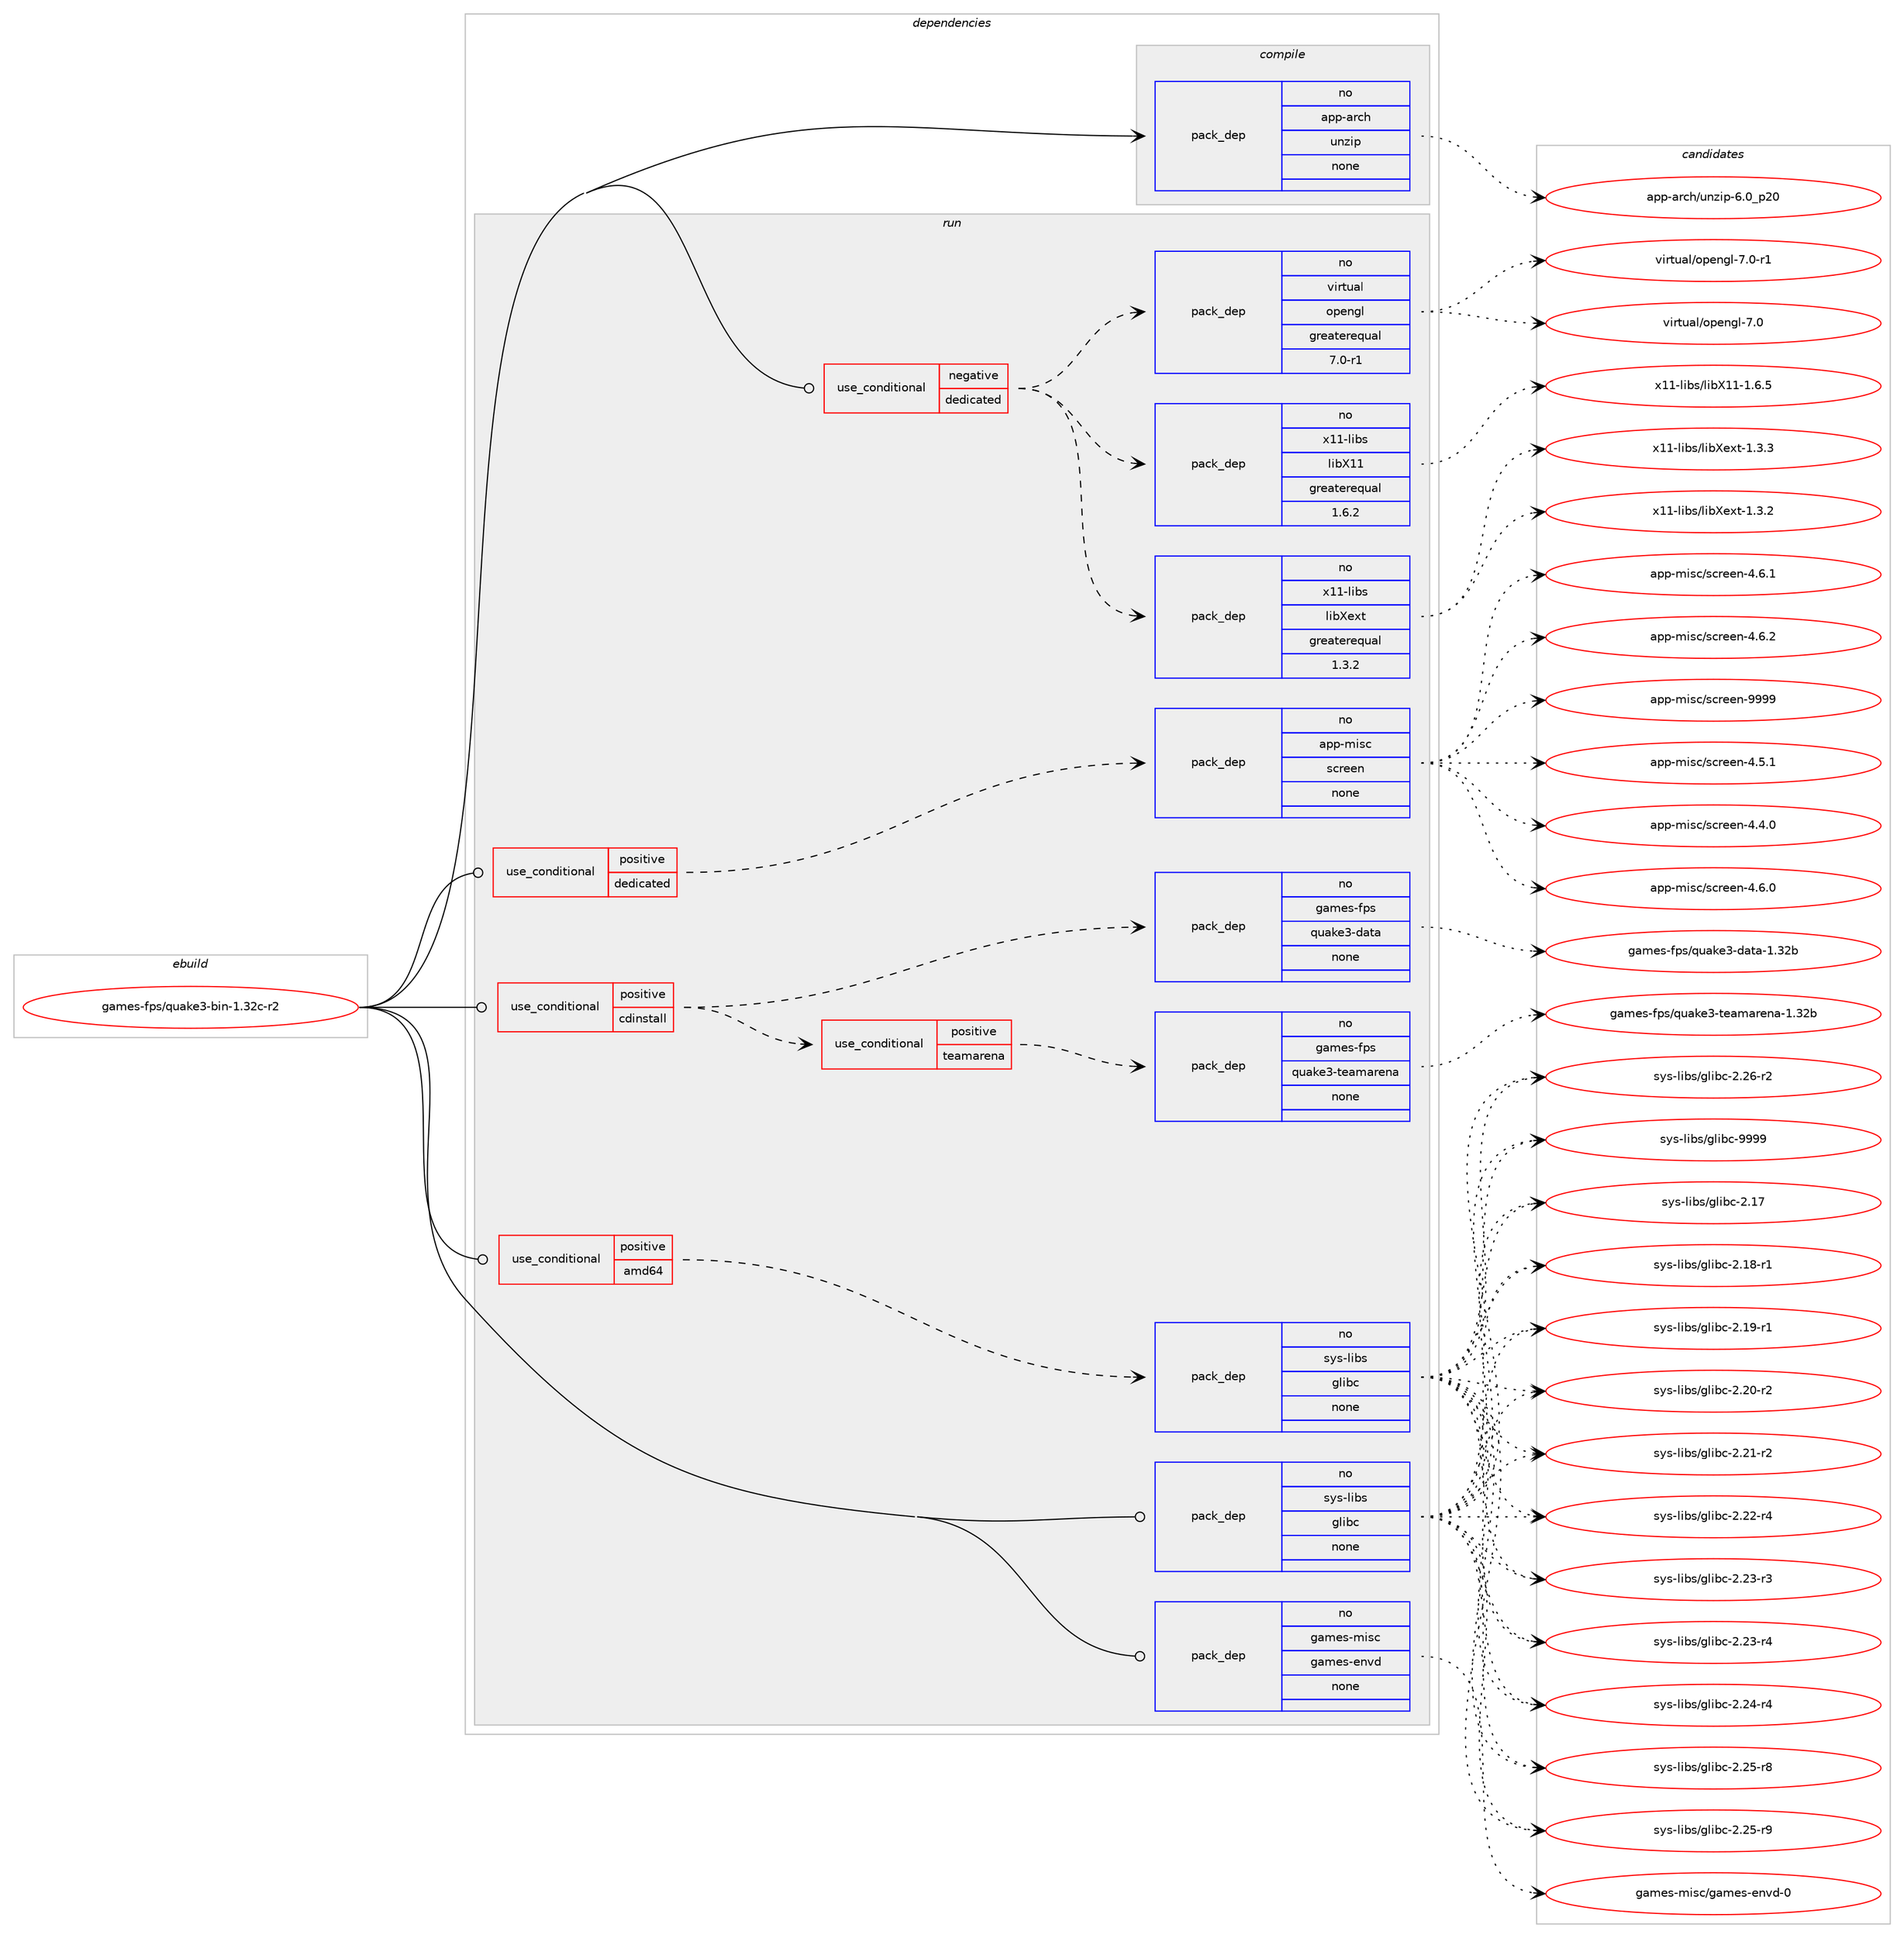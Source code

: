 digraph prolog {

# *************
# Graph options
# *************

newrank=true;
concentrate=true;
compound=true;
graph [rankdir=LR,fontname=Helvetica,fontsize=10,ranksep=1.5];#, ranksep=2.5, nodesep=0.2];
edge  [arrowhead=vee];
node  [fontname=Helvetica,fontsize=10];

# **********
# The ebuild
# **********

subgraph cluster_leftcol {
color=gray;
rank=same;
label=<<i>ebuild</i>>;
id [label="games-fps/quake3-bin-1.32c-r2", color=red, width=4, href="../games-fps/quake3-bin-1.32c-r2.svg"];
}

# ****************
# The dependencies
# ****************

subgraph cluster_midcol {
color=gray;
label=<<i>dependencies</i>>;
subgraph cluster_compile {
fillcolor="#eeeeee";
style=filled;
label=<<i>compile</i>>;
subgraph pack213906 {
dependency298918 [label=<<TABLE BORDER="0" CELLBORDER="1" CELLSPACING="0" CELLPADDING="4" WIDTH="220"><TR><TD ROWSPAN="6" CELLPADDING="30">pack_dep</TD></TR><TR><TD WIDTH="110">no</TD></TR><TR><TD>app-arch</TD></TR><TR><TD>unzip</TD></TR><TR><TD>none</TD></TR><TR><TD></TD></TR></TABLE>>, shape=none, color=blue];
}
id:e -> dependency298918:w [weight=20,style="solid",arrowhead="vee"];
}
subgraph cluster_compileandrun {
fillcolor="#eeeeee";
style=filled;
label=<<i>compile and run</i>>;
}
subgraph cluster_run {
fillcolor="#eeeeee";
style=filled;
label=<<i>run</i>>;
subgraph cond80469 {
dependency298919 [label=<<TABLE BORDER="0" CELLBORDER="1" CELLSPACING="0" CELLPADDING="4"><TR><TD ROWSPAN="3" CELLPADDING="10">use_conditional</TD></TR><TR><TD>negative</TD></TR><TR><TD>dedicated</TD></TR></TABLE>>, shape=none, color=red];
subgraph pack213907 {
dependency298920 [label=<<TABLE BORDER="0" CELLBORDER="1" CELLSPACING="0" CELLPADDING="4" WIDTH="220"><TR><TD ROWSPAN="6" CELLPADDING="30">pack_dep</TD></TR><TR><TD WIDTH="110">no</TD></TR><TR><TD>virtual</TD></TR><TR><TD>opengl</TD></TR><TR><TD>greaterequal</TD></TR><TR><TD>7.0-r1</TD></TR></TABLE>>, shape=none, color=blue];
}
dependency298919:e -> dependency298920:w [weight=20,style="dashed",arrowhead="vee"];
subgraph pack213908 {
dependency298921 [label=<<TABLE BORDER="0" CELLBORDER="1" CELLSPACING="0" CELLPADDING="4" WIDTH="220"><TR><TD ROWSPAN="6" CELLPADDING="30">pack_dep</TD></TR><TR><TD WIDTH="110">no</TD></TR><TR><TD>x11-libs</TD></TR><TR><TD>libXext</TD></TR><TR><TD>greaterequal</TD></TR><TR><TD>1.3.2</TD></TR></TABLE>>, shape=none, color=blue];
}
dependency298919:e -> dependency298921:w [weight=20,style="dashed",arrowhead="vee"];
subgraph pack213909 {
dependency298922 [label=<<TABLE BORDER="0" CELLBORDER="1" CELLSPACING="0" CELLPADDING="4" WIDTH="220"><TR><TD ROWSPAN="6" CELLPADDING="30">pack_dep</TD></TR><TR><TD WIDTH="110">no</TD></TR><TR><TD>x11-libs</TD></TR><TR><TD>libX11</TD></TR><TR><TD>greaterequal</TD></TR><TR><TD>1.6.2</TD></TR></TABLE>>, shape=none, color=blue];
}
dependency298919:e -> dependency298922:w [weight=20,style="dashed",arrowhead="vee"];
}
id:e -> dependency298919:w [weight=20,style="solid",arrowhead="odot"];
subgraph cond80470 {
dependency298923 [label=<<TABLE BORDER="0" CELLBORDER="1" CELLSPACING="0" CELLPADDING="4"><TR><TD ROWSPAN="3" CELLPADDING="10">use_conditional</TD></TR><TR><TD>positive</TD></TR><TR><TD>amd64</TD></TR></TABLE>>, shape=none, color=red];
subgraph pack213910 {
dependency298924 [label=<<TABLE BORDER="0" CELLBORDER="1" CELLSPACING="0" CELLPADDING="4" WIDTH="220"><TR><TD ROWSPAN="6" CELLPADDING="30">pack_dep</TD></TR><TR><TD WIDTH="110">no</TD></TR><TR><TD>sys-libs</TD></TR><TR><TD>glibc</TD></TR><TR><TD>none</TD></TR><TR><TD></TD></TR></TABLE>>, shape=none, color=blue];
}
dependency298923:e -> dependency298924:w [weight=20,style="dashed",arrowhead="vee"];
}
id:e -> dependency298923:w [weight=20,style="solid",arrowhead="odot"];
subgraph cond80471 {
dependency298925 [label=<<TABLE BORDER="0" CELLBORDER="1" CELLSPACING="0" CELLPADDING="4"><TR><TD ROWSPAN="3" CELLPADDING="10">use_conditional</TD></TR><TR><TD>positive</TD></TR><TR><TD>cdinstall</TD></TR></TABLE>>, shape=none, color=red];
subgraph pack213911 {
dependency298926 [label=<<TABLE BORDER="0" CELLBORDER="1" CELLSPACING="0" CELLPADDING="4" WIDTH="220"><TR><TD ROWSPAN="6" CELLPADDING="30">pack_dep</TD></TR><TR><TD WIDTH="110">no</TD></TR><TR><TD>games-fps</TD></TR><TR><TD>quake3-data</TD></TR><TR><TD>none</TD></TR><TR><TD></TD></TR></TABLE>>, shape=none, color=blue];
}
dependency298925:e -> dependency298926:w [weight=20,style="dashed",arrowhead="vee"];
subgraph cond80472 {
dependency298927 [label=<<TABLE BORDER="0" CELLBORDER="1" CELLSPACING="0" CELLPADDING="4"><TR><TD ROWSPAN="3" CELLPADDING="10">use_conditional</TD></TR><TR><TD>positive</TD></TR><TR><TD>teamarena</TD></TR></TABLE>>, shape=none, color=red];
subgraph pack213912 {
dependency298928 [label=<<TABLE BORDER="0" CELLBORDER="1" CELLSPACING="0" CELLPADDING="4" WIDTH="220"><TR><TD ROWSPAN="6" CELLPADDING="30">pack_dep</TD></TR><TR><TD WIDTH="110">no</TD></TR><TR><TD>games-fps</TD></TR><TR><TD>quake3-teamarena</TD></TR><TR><TD>none</TD></TR><TR><TD></TD></TR></TABLE>>, shape=none, color=blue];
}
dependency298927:e -> dependency298928:w [weight=20,style="dashed",arrowhead="vee"];
}
dependency298925:e -> dependency298927:w [weight=20,style="dashed",arrowhead="vee"];
}
id:e -> dependency298925:w [weight=20,style="solid",arrowhead="odot"];
subgraph cond80473 {
dependency298929 [label=<<TABLE BORDER="0" CELLBORDER="1" CELLSPACING="0" CELLPADDING="4"><TR><TD ROWSPAN="3" CELLPADDING="10">use_conditional</TD></TR><TR><TD>positive</TD></TR><TR><TD>dedicated</TD></TR></TABLE>>, shape=none, color=red];
subgraph pack213913 {
dependency298930 [label=<<TABLE BORDER="0" CELLBORDER="1" CELLSPACING="0" CELLPADDING="4" WIDTH="220"><TR><TD ROWSPAN="6" CELLPADDING="30">pack_dep</TD></TR><TR><TD WIDTH="110">no</TD></TR><TR><TD>app-misc</TD></TR><TR><TD>screen</TD></TR><TR><TD>none</TD></TR><TR><TD></TD></TR></TABLE>>, shape=none, color=blue];
}
dependency298929:e -> dependency298930:w [weight=20,style="dashed",arrowhead="vee"];
}
id:e -> dependency298929:w [weight=20,style="solid",arrowhead="odot"];
subgraph pack213914 {
dependency298931 [label=<<TABLE BORDER="0" CELLBORDER="1" CELLSPACING="0" CELLPADDING="4" WIDTH="220"><TR><TD ROWSPAN="6" CELLPADDING="30">pack_dep</TD></TR><TR><TD WIDTH="110">no</TD></TR><TR><TD>games-misc</TD></TR><TR><TD>games-envd</TD></TR><TR><TD>none</TD></TR><TR><TD></TD></TR></TABLE>>, shape=none, color=blue];
}
id:e -> dependency298931:w [weight=20,style="solid",arrowhead="odot"];
subgraph pack213915 {
dependency298932 [label=<<TABLE BORDER="0" CELLBORDER="1" CELLSPACING="0" CELLPADDING="4" WIDTH="220"><TR><TD ROWSPAN="6" CELLPADDING="30">pack_dep</TD></TR><TR><TD WIDTH="110">no</TD></TR><TR><TD>sys-libs</TD></TR><TR><TD>glibc</TD></TR><TR><TD>none</TD></TR><TR><TD></TD></TR></TABLE>>, shape=none, color=blue];
}
id:e -> dependency298932:w [weight=20,style="solid",arrowhead="odot"];
}
}

# **************
# The candidates
# **************

subgraph cluster_choices {
rank=same;
color=gray;
label=<<i>candidates</i>>;

subgraph choice213906 {
color=black;
nodesep=1;
choice971121124597114991044711711012210511245544648951125048 [label="app-arch/unzip-6.0_p20", color=red, width=4,href="../app-arch/unzip-6.0_p20.svg"];
dependency298918:e -> choice971121124597114991044711711012210511245544648951125048:w [style=dotted,weight="100"];
}
subgraph choice213907 {
color=black;
nodesep=1;
choice118105114116117971084711111210111010310845554648 [label="virtual/opengl-7.0", color=red, width=4,href="../virtual/opengl-7.0.svg"];
choice1181051141161179710847111112101110103108455546484511449 [label="virtual/opengl-7.0-r1", color=red, width=4,href="../virtual/opengl-7.0-r1.svg"];
dependency298920:e -> choice118105114116117971084711111210111010310845554648:w [style=dotted,weight="100"];
dependency298920:e -> choice1181051141161179710847111112101110103108455546484511449:w [style=dotted,weight="100"];
}
subgraph choice213908 {
color=black;
nodesep=1;
choice12049494510810598115471081059888101120116454946514650 [label="x11-libs/libXext-1.3.2", color=red, width=4,href="../x11-libs/libXext-1.3.2.svg"];
choice12049494510810598115471081059888101120116454946514651 [label="x11-libs/libXext-1.3.3", color=red, width=4,href="../x11-libs/libXext-1.3.3.svg"];
dependency298921:e -> choice12049494510810598115471081059888101120116454946514650:w [style=dotted,weight="100"];
dependency298921:e -> choice12049494510810598115471081059888101120116454946514651:w [style=dotted,weight="100"];
}
subgraph choice213909 {
color=black;
nodesep=1;
choice120494945108105981154710810598884949454946544653 [label="x11-libs/libX11-1.6.5", color=red, width=4,href="../x11-libs/libX11-1.6.5.svg"];
dependency298922:e -> choice120494945108105981154710810598884949454946544653:w [style=dotted,weight="100"];
}
subgraph choice213910 {
color=black;
nodesep=1;
choice11512111545108105981154710310810598994550464955 [label="sys-libs/glibc-2.17", color=red, width=4,href="../sys-libs/glibc-2.17.svg"];
choice115121115451081059811547103108105989945504649564511449 [label="sys-libs/glibc-2.18-r1", color=red, width=4,href="../sys-libs/glibc-2.18-r1.svg"];
choice115121115451081059811547103108105989945504649574511449 [label="sys-libs/glibc-2.19-r1", color=red, width=4,href="../sys-libs/glibc-2.19-r1.svg"];
choice115121115451081059811547103108105989945504650484511450 [label="sys-libs/glibc-2.20-r2", color=red, width=4,href="../sys-libs/glibc-2.20-r2.svg"];
choice115121115451081059811547103108105989945504650494511450 [label="sys-libs/glibc-2.21-r2", color=red, width=4,href="../sys-libs/glibc-2.21-r2.svg"];
choice115121115451081059811547103108105989945504650504511452 [label="sys-libs/glibc-2.22-r4", color=red, width=4,href="../sys-libs/glibc-2.22-r4.svg"];
choice115121115451081059811547103108105989945504650514511451 [label="sys-libs/glibc-2.23-r3", color=red, width=4,href="../sys-libs/glibc-2.23-r3.svg"];
choice115121115451081059811547103108105989945504650514511452 [label="sys-libs/glibc-2.23-r4", color=red, width=4,href="../sys-libs/glibc-2.23-r4.svg"];
choice115121115451081059811547103108105989945504650524511452 [label="sys-libs/glibc-2.24-r4", color=red, width=4,href="../sys-libs/glibc-2.24-r4.svg"];
choice115121115451081059811547103108105989945504650534511456 [label="sys-libs/glibc-2.25-r8", color=red, width=4,href="../sys-libs/glibc-2.25-r8.svg"];
choice115121115451081059811547103108105989945504650534511457 [label="sys-libs/glibc-2.25-r9", color=red, width=4,href="../sys-libs/glibc-2.25-r9.svg"];
choice115121115451081059811547103108105989945504650544511450 [label="sys-libs/glibc-2.26-r2", color=red, width=4,href="../sys-libs/glibc-2.26-r2.svg"];
choice11512111545108105981154710310810598994557575757 [label="sys-libs/glibc-9999", color=red, width=4,href="../sys-libs/glibc-9999.svg"];
dependency298924:e -> choice11512111545108105981154710310810598994550464955:w [style=dotted,weight="100"];
dependency298924:e -> choice115121115451081059811547103108105989945504649564511449:w [style=dotted,weight="100"];
dependency298924:e -> choice115121115451081059811547103108105989945504649574511449:w [style=dotted,weight="100"];
dependency298924:e -> choice115121115451081059811547103108105989945504650484511450:w [style=dotted,weight="100"];
dependency298924:e -> choice115121115451081059811547103108105989945504650494511450:w [style=dotted,weight="100"];
dependency298924:e -> choice115121115451081059811547103108105989945504650504511452:w [style=dotted,weight="100"];
dependency298924:e -> choice115121115451081059811547103108105989945504650514511451:w [style=dotted,weight="100"];
dependency298924:e -> choice115121115451081059811547103108105989945504650514511452:w [style=dotted,weight="100"];
dependency298924:e -> choice115121115451081059811547103108105989945504650524511452:w [style=dotted,weight="100"];
dependency298924:e -> choice115121115451081059811547103108105989945504650534511456:w [style=dotted,weight="100"];
dependency298924:e -> choice115121115451081059811547103108105989945504650534511457:w [style=dotted,weight="100"];
dependency298924:e -> choice115121115451081059811547103108105989945504650544511450:w [style=dotted,weight="100"];
dependency298924:e -> choice11512111545108105981154710310810598994557575757:w [style=dotted,weight="100"];
}
subgraph choice213911 {
color=black;
nodesep=1;
choice1039710910111545102112115471131179710710151451009711697454946515098 [label="games-fps/quake3-data-1.32b", color=red, width=4,href="../games-fps/quake3-data-1.32b.svg"];
dependency298926:e -> choice1039710910111545102112115471131179710710151451009711697454946515098:w [style=dotted,weight="100"];
}
subgraph choice213912 {
color=black;
nodesep=1;
choice103971091011154510211211547113117971071015145116101971099711410111097454946515098 [label="games-fps/quake3-teamarena-1.32b", color=red, width=4,href="../games-fps/quake3-teamarena-1.32b.svg"];
dependency298928:e -> choice103971091011154510211211547113117971071015145116101971099711410111097454946515098:w [style=dotted,weight="100"];
}
subgraph choice213913 {
color=black;
nodesep=1;
choice9711211245109105115994711599114101101110455246524648 [label="app-misc/screen-4.4.0", color=red, width=4,href="../app-misc/screen-4.4.0.svg"];
choice9711211245109105115994711599114101101110455246534649 [label="app-misc/screen-4.5.1", color=red, width=4,href="../app-misc/screen-4.5.1.svg"];
choice9711211245109105115994711599114101101110455246544648 [label="app-misc/screen-4.6.0", color=red, width=4,href="../app-misc/screen-4.6.0.svg"];
choice9711211245109105115994711599114101101110455246544649 [label="app-misc/screen-4.6.1", color=red, width=4,href="../app-misc/screen-4.6.1.svg"];
choice9711211245109105115994711599114101101110455246544650 [label="app-misc/screen-4.6.2", color=red, width=4,href="../app-misc/screen-4.6.2.svg"];
choice97112112451091051159947115991141011011104557575757 [label="app-misc/screen-9999", color=red, width=4,href="../app-misc/screen-9999.svg"];
dependency298930:e -> choice9711211245109105115994711599114101101110455246524648:w [style=dotted,weight="100"];
dependency298930:e -> choice9711211245109105115994711599114101101110455246534649:w [style=dotted,weight="100"];
dependency298930:e -> choice9711211245109105115994711599114101101110455246544648:w [style=dotted,weight="100"];
dependency298930:e -> choice9711211245109105115994711599114101101110455246544649:w [style=dotted,weight="100"];
dependency298930:e -> choice9711211245109105115994711599114101101110455246544650:w [style=dotted,weight="100"];
dependency298930:e -> choice97112112451091051159947115991141011011104557575757:w [style=dotted,weight="100"];
}
subgraph choice213914 {
color=black;
nodesep=1;
choice1039710910111545109105115994710397109101115451011101181004548 [label="games-misc/games-envd-0", color=red, width=4,href="../games-misc/games-envd-0.svg"];
dependency298931:e -> choice1039710910111545109105115994710397109101115451011101181004548:w [style=dotted,weight="100"];
}
subgraph choice213915 {
color=black;
nodesep=1;
choice11512111545108105981154710310810598994550464955 [label="sys-libs/glibc-2.17", color=red, width=4,href="../sys-libs/glibc-2.17.svg"];
choice115121115451081059811547103108105989945504649564511449 [label="sys-libs/glibc-2.18-r1", color=red, width=4,href="../sys-libs/glibc-2.18-r1.svg"];
choice115121115451081059811547103108105989945504649574511449 [label="sys-libs/glibc-2.19-r1", color=red, width=4,href="../sys-libs/glibc-2.19-r1.svg"];
choice115121115451081059811547103108105989945504650484511450 [label="sys-libs/glibc-2.20-r2", color=red, width=4,href="../sys-libs/glibc-2.20-r2.svg"];
choice115121115451081059811547103108105989945504650494511450 [label="sys-libs/glibc-2.21-r2", color=red, width=4,href="../sys-libs/glibc-2.21-r2.svg"];
choice115121115451081059811547103108105989945504650504511452 [label="sys-libs/glibc-2.22-r4", color=red, width=4,href="../sys-libs/glibc-2.22-r4.svg"];
choice115121115451081059811547103108105989945504650514511451 [label="sys-libs/glibc-2.23-r3", color=red, width=4,href="../sys-libs/glibc-2.23-r3.svg"];
choice115121115451081059811547103108105989945504650514511452 [label="sys-libs/glibc-2.23-r4", color=red, width=4,href="../sys-libs/glibc-2.23-r4.svg"];
choice115121115451081059811547103108105989945504650524511452 [label="sys-libs/glibc-2.24-r4", color=red, width=4,href="../sys-libs/glibc-2.24-r4.svg"];
choice115121115451081059811547103108105989945504650534511456 [label="sys-libs/glibc-2.25-r8", color=red, width=4,href="../sys-libs/glibc-2.25-r8.svg"];
choice115121115451081059811547103108105989945504650534511457 [label="sys-libs/glibc-2.25-r9", color=red, width=4,href="../sys-libs/glibc-2.25-r9.svg"];
choice115121115451081059811547103108105989945504650544511450 [label="sys-libs/glibc-2.26-r2", color=red, width=4,href="../sys-libs/glibc-2.26-r2.svg"];
choice11512111545108105981154710310810598994557575757 [label="sys-libs/glibc-9999", color=red, width=4,href="../sys-libs/glibc-9999.svg"];
dependency298932:e -> choice11512111545108105981154710310810598994550464955:w [style=dotted,weight="100"];
dependency298932:e -> choice115121115451081059811547103108105989945504649564511449:w [style=dotted,weight="100"];
dependency298932:e -> choice115121115451081059811547103108105989945504649574511449:w [style=dotted,weight="100"];
dependency298932:e -> choice115121115451081059811547103108105989945504650484511450:w [style=dotted,weight="100"];
dependency298932:e -> choice115121115451081059811547103108105989945504650494511450:w [style=dotted,weight="100"];
dependency298932:e -> choice115121115451081059811547103108105989945504650504511452:w [style=dotted,weight="100"];
dependency298932:e -> choice115121115451081059811547103108105989945504650514511451:w [style=dotted,weight="100"];
dependency298932:e -> choice115121115451081059811547103108105989945504650514511452:w [style=dotted,weight="100"];
dependency298932:e -> choice115121115451081059811547103108105989945504650524511452:w [style=dotted,weight="100"];
dependency298932:e -> choice115121115451081059811547103108105989945504650534511456:w [style=dotted,weight="100"];
dependency298932:e -> choice115121115451081059811547103108105989945504650534511457:w [style=dotted,weight="100"];
dependency298932:e -> choice115121115451081059811547103108105989945504650544511450:w [style=dotted,weight="100"];
dependency298932:e -> choice11512111545108105981154710310810598994557575757:w [style=dotted,weight="100"];
}
}

}
